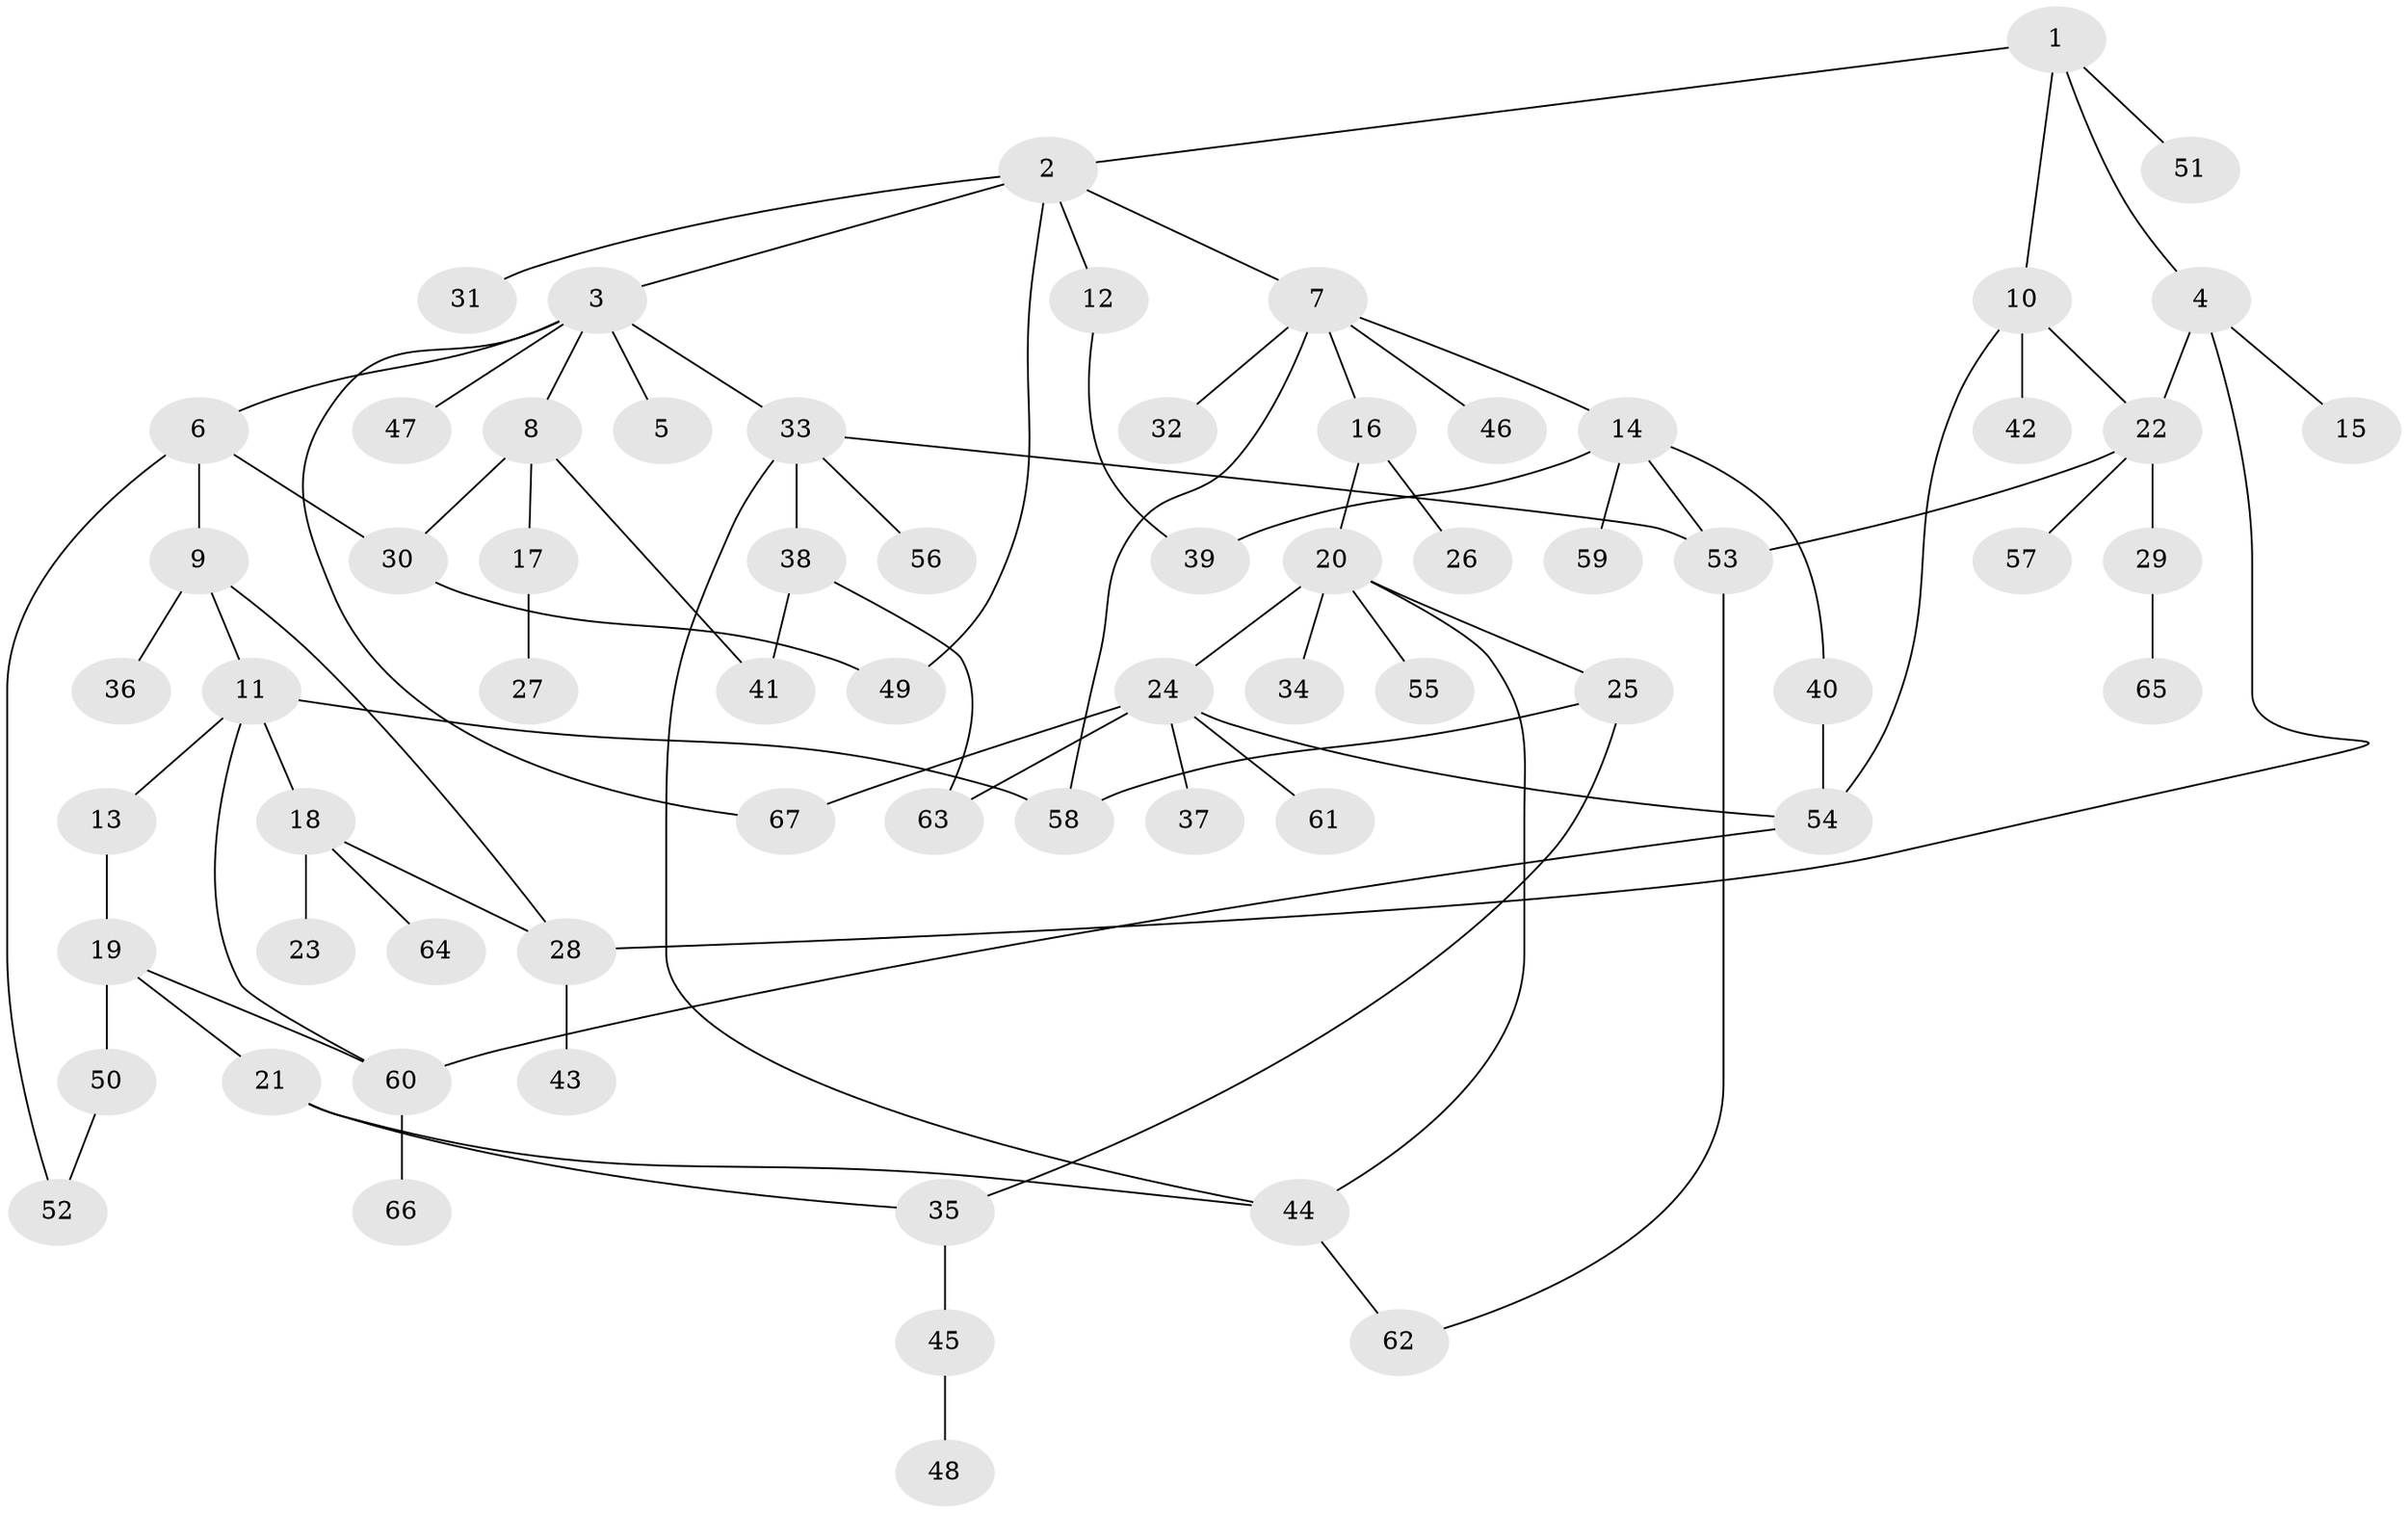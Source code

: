 // coarse degree distribution, {8: 0.1, 5: 0.1, 3: 0.1, 7: 0.1, 2: 0.1, 4: 0.1, 1: 0.4}
// Generated by graph-tools (version 1.1) at 2025/16/03/04/25 18:16:49]
// undirected, 67 vertices, 88 edges
graph export_dot {
graph [start="1"]
  node [color=gray90,style=filled];
  1;
  2;
  3;
  4;
  5;
  6;
  7;
  8;
  9;
  10;
  11;
  12;
  13;
  14;
  15;
  16;
  17;
  18;
  19;
  20;
  21;
  22;
  23;
  24;
  25;
  26;
  27;
  28;
  29;
  30;
  31;
  32;
  33;
  34;
  35;
  36;
  37;
  38;
  39;
  40;
  41;
  42;
  43;
  44;
  45;
  46;
  47;
  48;
  49;
  50;
  51;
  52;
  53;
  54;
  55;
  56;
  57;
  58;
  59;
  60;
  61;
  62;
  63;
  64;
  65;
  66;
  67;
  1 -- 2;
  1 -- 4;
  1 -- 10;
  1 -- 51;
  2 -- 3;
  2 -- 7;
  2 -- 12;
  2 -- 31;
  2 -- 49;
  3 -- 5;
  3 -- 6;
  3 -- 8;
  3 -- 33;
  3 -- 47;
  3 -- 67;
  4 -- 15;
  4 -- 22;
  4 -- 28;
  6 -- 9;
  6 -- 30;
  6 -- 52;
  7 -- 14;
  7 -- 16;
  7 -- 32;
  7 -- 46;
  7 -- 58;
  8 -- 17;
  8 -- 41;
  8 -- 30;
  9 -- 11;
  9 -- 28;
  9 -- 36;
  10 -- 42;
  10 -- 22;
  10 -- 54;
  11 -- 13;
  11 -- 18;
  11 -- 58;
  11 -- 60;
  12 -- 39;
  13 -- 19;
  14 -- 39;
  14 -- 40;
  14 -- 59;
  14 -- 53;
  16 -- 20;
  16 -- 26;
  17 -- 27;
  18 -- 23;
  18 -- 64;
  18 -- 28;
  19 -- 21;
  19 -- 50;
  19 -- 60;
  20 -- 24;
  20 -- 25;
  20 -- 34;
  20 -- 55;
  20 -- 44;
  21 -- 44;
  21 -- 35;
  22 -- 29;
  22 -- 57;
  22 -- 53;
  24 -- 37;
  24 -- 54;
  24 -- 61;
  24 -- 67;
  24 -- 63;
  25 -- 35;
  25 -- 58;
  28 -- 43;
  29 -- 65;
  30 -- 49;
  33 -- 38;
  33 -- 53;
  33 -- 56;
  33 -- 44;
  35 -- 45;
  38 -- 41;
  38 -- 63;
  40 -- 54;
  44 -- 62;
  45 -- 48;
  50 -- 52;
  53 -- 62;
  54 -- 60;
  60 -- 66;
}
